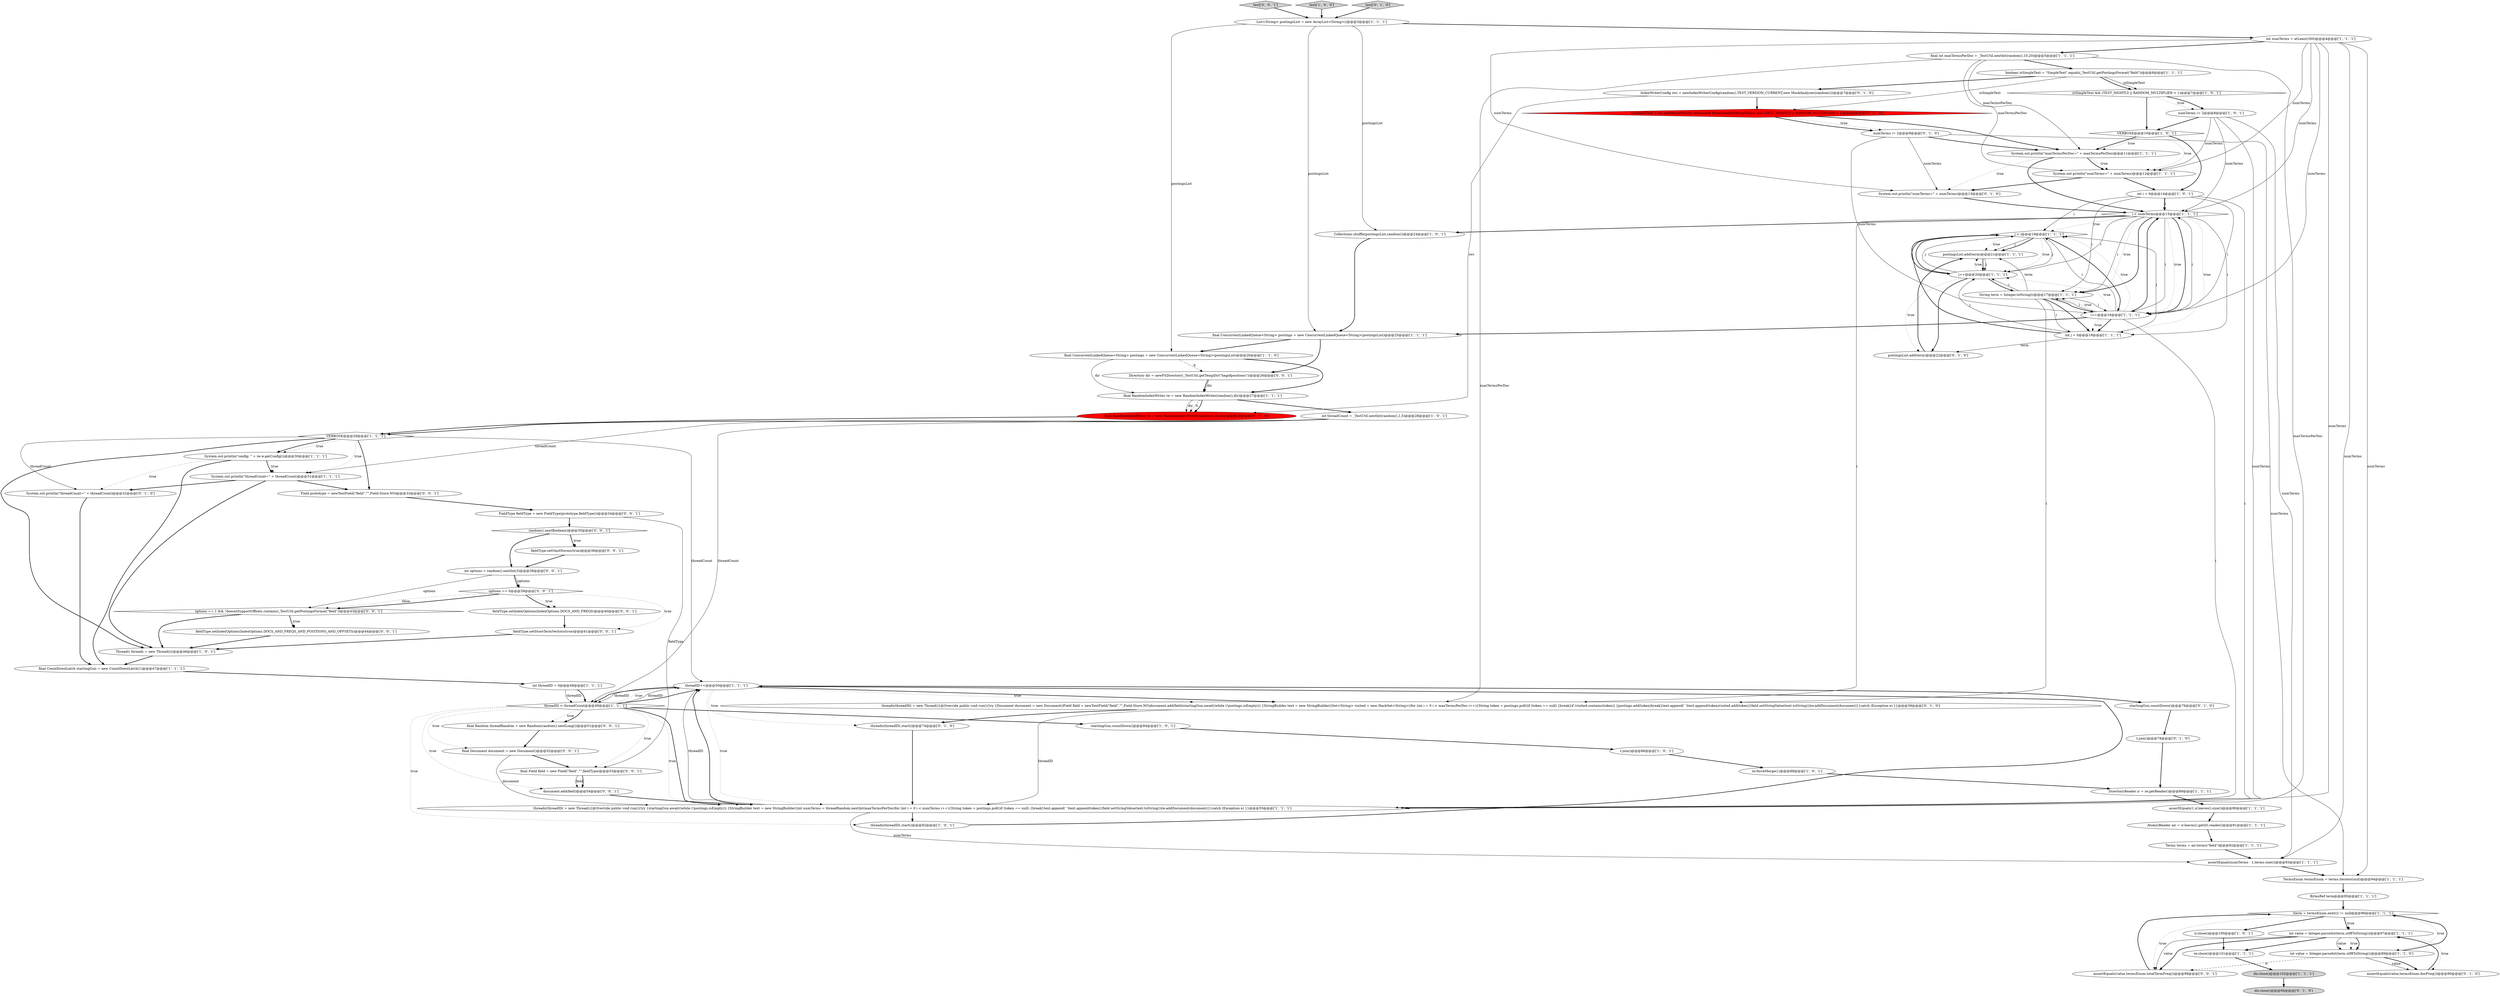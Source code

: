 digraph {
20 [style = filled, label = "threadID++@@@50@@@['1', '1', '1']", fillcolor = white, shape = ellipse image = "AAA0AAABBB1BBB"];
26 [style = filled, label = "i < numTerms@@@15@@@['1', '1', '1']", fillcolor = white, shape = diamond image = "AAA0AAABBB1BBB"];
38 [style = filled, label = "final ConcurrentLinkedQueue<String> postings = new ConcurrentLinkedQueue<String>(postingsList)@@@25@@@['1', '1', '1']", fillcolor = white, shape = ellipse image = "AAA0AAABBB1BBB"];
74 [style = filled, label = "assertEquals(value,termsEnum.totalTermFreq())@@@98@@@['0', '0', '1']", fillcolor = white, shape = ellipse image = "AAA0AAABBB3BBB"];
19 [style = filled, label = "iw.forceMerge(1)@@@88@@@['1', '0', '1']", fillcolor = white, shape = ellipse image = "AAA0AAABBB1BBB"];
33 [style = filled, label = "assertEquals(numTerms - 1,terms.size())@@@93@@@['1', '1', '1']", fillcolor = white, shape = ellipse image = "AAA0AAABBB1BBB"];
57 [style = filled, label = "System.out.println(\"numTerms=\" + numTerms)@@@13@@@['0', '1', '0']", fillcolor = white, shape = ellipse image = "AAA0AAABBB2BBB"];
23 [style = filled, label = "final int maxTermsPerDoc = _TestUtil.nextInt(random(),10,20)@@@5@@@['1', '1', '1']", fillcolor = white, shape = ellipse image = "AAA0AAABBB1BBB"];
10 [style = filled, label = "j < i@@@19@@@['1', '1', '1']", fillcolor = white, shape = diamond image = "AAA0AAABBB1BBB"];
53 [style = filled, label = "System.out.println(\"threadCount=\" + threadCount)@@@32@@@['0', '1', '0']", fillcolor = white, shape = ellipse image = "AAA0AAABBB2BBB"];
32 [style = filled, label = "List<String> postingsList = new ArrayList<String>()@@@3@@@['1', '1', '1']", fillcolor = white, shape = ellipse image = "AAA0AAABBB1BBB"];
65 [style = filled, label = "options == 0@@@39@@@['0', '0', '1']", fillcolor = white, shape = diamond image = "AAA0AAABBB3BBB"];
28 [style = filled, label = "(term = termsEnum.next()) != null@@@96@@@['1', '1', '1']", fillcolor = white, shape = diamond image = "AAA0AAABBB1BBB"];
27 [style = filled, label = "isSimpleText && (TEST_NIGHTLY || RANDOM_MULTIPLIER > 1)@@@7@@@['1', '0', '1']", fillcolor = white, shape = diamond image = "AAA0AAABBB1BBB"];
11 [style = filled, label = "final ConcurrentLinkedQueue<String> postings = new ConcurrentLinkedQueue<String>(postingsList)@@@26@@@['1', '1', '0']", fillcolor = white, shape = ellipse image = "AAA0AAABBB1BBB"];
47 [style = filled, label = "System.out.println(\"config: \" + iw.w.getConfig())@@@30@@@['1', '1', '1']", fillcolor = white, shape = ellipse image = "AAA0AAABBB1BBB"];
71 [style = filled, label = "test['0', '0', '1']", fillcolor = lightgray, shape = diamond image = "AAA0AAABBB3BBB"];
62 [style = filled, label = "startingGun.countDown()@@@76@@@['0', '1', '0']", fillcolor = white, shape = ellipse image = "AAA0AAABBB2BBB"];
24 [style = filled, label = "AtomicReader air = ir.leaves().get(0).reader()@@@91@@@['1', '1', '1']", fillcolor = white, shape = ellipse image = "AAA0AAABBB1BBB"];
4 [style = filled, label = "String term = Integer.toString(i)@@@17@@@['1', '1', '1']", fillcolor = white, shape = ellipse image = "AAA0AAABBB1BBB"];
78 [style = filled, label = "final Random threadRandom = new Random(random().nextLong())@@@51@@@['0', '0', '1']", fillcolor = white, shape = ellipse image = "AAA0AAABBB3BBB"];
7 [style = filled, label = "VERBOSE@@@29@@@['1', '1', '1']", fillcolor = white, shape = diamond image = "AAA0AAABBB1BBB"];
34 [style = filled, label = "System.out.println(\"threadCount=\" + threadCount)@@@31@@@['1', '1', '1']", fillcolor = white, shape = ellipse image = "AAA0AAABBB1BBB"];
76 [style = filled, label = "final Field field = new Field(\"field\",\"\",fieldType)@@@53@@@['0', '0', '1']", fillcolor = white, shape = ellipse image = "AAA0AAABBB3BBB"];
69 [style = filled, label = "FieldType fieldType = new FieldType(prototype.fieldType())@@@34@@@['0', '0', '1']", fillcolor = white, shape = ellipse image = "AAA0AAABBB3BBB"];
29 [style = filled, label = "postingsList.add(term)@@@21@@@['1', '1', '1']", fillcolor = white, shape = ellipse image = "AAA0AAABBB1BBB"];
46 [style = filled, label = "t.join()@@@86@@@['1', '0', '1']", fillcolor = white, shape = ellipse image = "AAA0AAABBB1BBB"];
52 [style = filled, label = "threads(threadID( = new Thread(){@Override public void run(){try {Document document = new Document()Field field = newTextField(\"field\",\"\",Field.Store.NO)document.add(field)startingGun.await()while (!postings.isEmpty()) {StringBuilder text = new StringBuilder()Set<String> visited = new HashSet<String>()for (int i = 0 i < maxTermsPerDoc i++){String token = postings.poll()if (token == null) {break}if (visited.contains(token)) {postings.add(token)break}text.append(' ')text.append(token)visited.add(token)}field.setStringValue(text.toString())iw.addDocument(document)}}catch (Exception e) }}@@@39@@@['0', '1', '0']", fillcolor = white, shape = ellipse image = "AAA0AAABBB2BBB"];
68 [style = filled, label = "fieldType.setOmitNorms(true)@@@36@@@['0', '0', '1']", fillcolor = white, shape = ellipse image = "AAA0AAABBB3BBB"];
17 [style = filled, label = "int j = 0@@@18@@@['1', '1', '1']", fillcolor = white, shape = ellipse image = "AAA0AAABBB1BBB"];
61 [style = filled, label = "(isSimpleText || iwc.getMergePolicy() instanceof MockRandomMergePolicy) && (TEST_NIGHTLY || RANDOM_MULTIPLIER > 1)@@@8@@@['0', '1', '0']", fillcolor = red, shape = diamond image = "AAA1AAABBB2BBB"];
30 [style = filled, label = "int threadCount = _TestUtil.nextInt(random(),1,5)@@@28@@@['1', '0', '1']", fillcolor = white, shape = ellipse image = "AAA0AAABBB1BBB"];
13 [style = filled, label = "TermsEnum termsEnum = terms.iterator(null)@@@94@@@['1', '1', '1']", fillcolor = white, shape = ellipse image = "AAA0AAABBB1BBB"];
8 [style = filled, label = "startingGun.countDown()@@@84@@@['1', '0', '1']", fillcolor = white, shape = ellipse image = "AAA0AAABBB1BBB"];
15 [style = filled, label = "System.out.println(\"maxTermsPerDoc=\" + maxTermsPerDoc)@@@11@@@['1', '1', '1']", fillcolor = white, shape = ellipse image = "AAA0AAABBB1BBB"];
42 [style = filled, label = "boolean isSimpleText = \"SimpleText\".equals(_TestUtil.getPostingsFormat(\"field\"))@@@6@@@['1', '1', '1']", fillcolor = white, shape = ellipse image = "AAA0AAABBB1BBB"];
25 [style = filled, label = "Collections.shuffle(postingsList,random())@@@24@@@['1', '0', '1']", fillcolor = white, shape = ellipse image = "AAA0AAABBB1BBB"];
51 [style = filled, label = "postingsList.add(term)@@@22@@@['0', '1', '0']", fillcolor = white, shape = ellipse image = "AAA0AAABBB2BBB"];
55 [style = filled, label = "final RandomIndexWriter iw = new RandomIndexWriter(random(),dir,iwc)@@@28@@@['0', '1', '0']", fillcolor = red, shape = ellipse image = "AAA1AAABBB2BBB"];
3 [style = filled, label = "test['1', '0', '0']", fillcolor = lightgray, shape = diamond image = "AAA0AAABBB1BBB"];
12 [style = filled, label = "dir.close()@@@102@@@['1', '1', '1']", fillcolor = lightgray, shape = ellipse image = "AAA0AAABBB1BBB"];
67 [style = filled, label = "options == 1 && !doesntSupportOffsets.contains(_TestUtil.getPostingsFormat(\"field\"))@@@43@@@['0', '0', '1']", fillcolor = white, shape = diamond image = "AAA0AAABBB3BBB"];
21 [style = filled, label = "ir.close()@@@100@@@['1', '0', '1']", fillcolor = white, shape = ellipse image = "AAA0AAABBB1BBB"];
72 [style = filled, label = "Directory dir = newFSDirectory(_TestUtil.getTempDir(\"bagofpositions\"))@@@26@@@['0', '0', '1']", fillcolor = white, shape = ellipse image = "AAA0AAABBB3BBB"];
77 [style = filled, label = "Field prototype = newTextField(\"field\",\"\",Field.Store.NO)@@@33@@@['0', '0', '1']", fillcolor = white, shape = ellipse image = "AAA0AAABBB3BBB"];
58 [style = filled, label = "IndexWriterConfig iwc = newIndexWriterConfig(random(),TEST_VERSION_CURRENT,new MockAnalyzer(random()))@@@7@@@['0', '1', '0']", fillcolor = white, shape = ellipse image = "AAA0AAABBB2BBB"];
36 [style = filled, label = "threads(threadID(.start()@@@82@@@['1', '0', '1']", fillcolor = white, shape = ellipse image = "AAA0AAABBB1BBB"];
1 [style = filled, label = "final RandomIndexWriter iw = new RandomIndexWriter(random(),dir)@@@27@@@['1', '1', '1']", fillcolor = white, shape = ellipse image = "AAA0AAABBB1BBB"];
45 [style = filled, label = "int numTerms = atLeast(300)@@@4@@@['1', '1', '1']", fillcolor = white, shape = ellipse image = "AAA0AAABBB1BBB"];
35 [style = filled, label = "final CountDownLatch startingGun = new CountDownLatch(1)@@@47@@@['1', '1', '1']", fillcolor = white, shape = ellipse image = "AAA0AAABBB1BBB"];
6 [style = filled, label = "numTerms /= 2@@@8@@@['1', '0', '1']", fillcolor = white, shape = ellipse image = "AAA0AAABBB1BBB"];
5 [style = filled, label = "VERBOSE@@@10@@@['1', '0', '1']", fillcolor = white, shape = diamond image = "AAA0AAABBB1BBB"];
22 [style = filled, label = "BytesRef term@@@95@@@['1', '1', '1']", fillcolor = white, shape = ellipse image = "AAA0AAABBB1BBB"];
49 [style = filled, label = "dir.close()@@@94@@@['0', '1', '0']", fillcolor = lightgray, shape = ellipse image = "AAA0AAABBB2BBB"];
56 [style = filled, label = "threads(threadID(.start()@@@74@@@['0', '1', '0']", fillcolor = white, shape = ellipse image = "AAA0AAABBB2BBB"];
59 [style = filled, label = "assertEquals(value,termsEnum.docFreq())@@@90@@@['0', '1', '0']", fillcolor = white, shape = ellipse image = "AAA0AAABBB2BBB"];
2 [style = filled, label = "threads(threadID( = new Thread(){@Override public void run(){try {startingGun.await()while (!postings.isEmpty()) {StringBuilder text = new StringBuilder()int numTerms = threadRandom.nextInt(maxTermsPerDoc)for (int i = 0 i < numTerms i++){String token = postings.poll()if (token == null) {break}text.append(' ')text.append(token)}field.setStringValue(text.toString())iw.addDocument(document)}}catch (Exception e) }}@@@55@@@['1', '1', '1']", fillcolor = white, shape = ellipse image = "AAA0AAABBB1BBB"];
48 [style = filled, label = "DirectoryReader ir = iw.getReader()@@@89@@@['1', '1', '1']", fillcolor = white, shape = ellipse image = "AAA0AAABBB1BBB"];
73 [style = filled, label = "final Document document = new Document()@@@52@@@['0', '0', '1']", fillcolor = white, shape = ellipse image = "AAA0AAABBB3BBB"];
41 [style = filled, label = "assertEquals(1,ir.leaves().size())@@@90@@@['1', '1', '1']", fillcolor = white, shape = ellipse image = "AAA0AAABBB1BBB"];
40 [style = filled, label = "int threadID = 0@@@48@@@['1', '1', '1']", fillcolor = white, shape = ellipse image = "AAA0AAABBB1BBB"];
60 [style = filled, label = "numTerms /= 2@@@9@@@['0', '1', '0']", fillcolor = white, shape = ellipse image = "AAA0AAABBB2BBB"];
54 [style = filled, label = "t.join()@@@78@@@['0', '1', '0']", fillcolor = white, shape = ellipse image = "AAA0AAABBB2BBB"];
39 [style = filled, label = "int value = Integer.parseInt(term.utf8ToString())@@@97@@@['1', '1', '1']", fillcolor = white, shape = ellipse image = "AAA0AAABBB1BBB"];
31 [style = filled, label = "iw.close()@@@101@@@['1', '1', '1']", fillcolor = white, shape = ellipse image = "AAA0AAABBB1BBB"];
75 [style = filled, label = "fieldType.setStoreTermVectors(true)@@@41@@@['0', '0', '1']", fillcolor = white, shape = ellipse image = "AAA0AAABBB3BBB"];
50 [style = filled, label = "test['0', '1', '0']", fillcolor = lightgray, shape = diamond image = "AAA0AAABBB2BBB"];
44 [style = filled, label = "j++@@@20@@@['1', '1', '1']", fillcolor = white, shape = ellipse image = "AAA0AAABBB1BBB"];
70 [style = filled, label = "fieldType.setIndexOptions(IndexOptions.DOCS_AND_FREQS)@@@40@@@['0', '0', '1']", fillcolor = white, shape = ellipse image = "AAA0AAABBB3BBB"];
14 [style = filled, label = "int value = Integer.parseInt(term.utf8ToString())@@@89@@@['1', '1', '0']", fillcolor = white, shape = ellipse image = "AAA0AAABBB1BBB"];
66 [style = filled, label = "document.add(field)@@@54@@@['0', '0', '1']", fillcolor = white, shape = ellipse image = "AAA0AAABBB3BBB"];
37 [style = filled, label = "int i = 0@@@14@@@['1', '0', '1']", fillcolor = white, shape = ellipse image = "AAA0AAABBB1BBB"];
64 [style = filled, label = "fieldType.setIndexOptions(IndexOptions.DOCS_AND_FREQS_AND_POSITIONS_AND_OFFSETS)@@@44@@@['0', '0', '1']", fillcolor = white, shape = ellipse image = "AAA0AAABBB3BBB"];
16 [style = filled, label = "threadID < threadCount@@@49@@@['1', '1', '1']", fillcolor = white, shape = diamond image = "AAA0AAABBB1BBB"];
0 [style = filled, label = "Terms terms = air.terms(\"field\")@@@92@@@['1', '1', '1']", fillcolor = white, shape = ellipse image = "AAA0AAABBB1BBB"];
79 [style = filled, label = "int options = random().nextInt(3)@@@38@@@['0', '0', '1']", fillcolor = white, shape = ellipse image = "AAA0AAABBB3BBB"];
18 [style = filled, label = "Thread(( threads = new Thread((((@@@46@@@['1', '0', '1']", fillcolor = white, shape = ellipse image = "AAA0AAABBB1BBB"];
63 [style = filled, label = "random().nextBoolean()@@@35@@@['0', '0', '1']", fillcolor = white, shape = diamond image = "AAA0AAABBB3BBB"];
9 [style = filled, label = "i++@@@16@@@['1', '1', '1']", fillcolor = white, shape = ellipse image = "AAA0AAABBB1BBB"];
43 [style = filled, label = "System.out.println(\"numTerms=\" + numTerms)@@@12@@@['1', '1', '1']", fillcolor = white, shape = ellipse image = "AAA0AAABBB1BBB"];
50->32 [style = bold, label=""];
26->44 [style = solid, label="i"];
45->57 [style = solid, label="numTerms"];
10->44 [style = dotted, label="true"];
1->55 [style = dashed, label="0"];
65->67 [style = bold, label=""];
73->2 [style = solid, label="document"];
1->55 [style = bold, label=""];
7->34 [style = dotted, label="true"];
62->54 [style = bold, label=""];
2->33 [style = solid, label="numTerms"];
9->26 [style = solid, label="i"];
64->18 [style = bold, label=""];
28->14 [style = dotted, label="true"];
34->18 [style = bold, label=""];
9->2 [style = solid, label="i"];
39->14 [style = bold, label=""];
5->15 [style = bold, label=""];
26->9 [style = bold, label=""];
37->4 [style = solid, label="i"];
14->28 [style = bold, label=""];
6->33 [style = solid, label="numTerms"];
16->20 [style = dotted, label="true"];
47->34 [style = dotted, label="true"];
65->75 [style = dotted, label="true"];
1->30 [style = bold, label=""];
58->55 [style = solid, label="iwc"];
47->53 [style = dotted, label="true"];
36->20 [style = bold, label=""];
9->10 [style = solid, label="i"];
10->29 [style = dotted, label="true"];
32->11 [style = solid, label="postingsList"];
23->52 [style = solid, label="maxTermsPerDoc"];
38->72 [style = bold, label=""];
9->26 [style = bold, label=""];
20->56 [style = dotted, label="true"];
44->51 [style = bold, label=""];
45->13 [style = solid, label="numTerms"];
5->43 [style = dotted, label="true"];
28->21 [style = bold, label=""];
39->74 [style = solid, label="value"];
21->31 [style = bold, label=""];
40->16 [style = bold, label=""];
20->16 [style = bold, label=""];
39->31 [style = bold, label=""];
15->43 [style = dotted, label="true"];
2->36 [style = bold, label=""];
16->78 [style = dotted, label="true"];
18->35 [style = bold, label=""];
29->44 [style = bold, label=""];
20->62 [style = bold, label=""];
26->17 [style = solid, label="i"];
65->70 [style = dotted, label="true"];
13->22 [style = bold, label=""];
4->52 [style = solid, label="i"];
27->5 [style = bold, label=""];
47->34 [style = bold, label=""];
73->76 [style = bold, label=""];
9->4 [style = solid, label="i"];
9->38 [style = bold, label=""];
26->4 [style = dotted, label="true"];
15->57 [style = dotted, label="true"];
5->37 [style = bold, label=""];
34->53 [style = bold, label=""];
37->9 [style = solid, label="i"];
4->44 [style = solid, label="i"];
2->20 [style = bold, label=""];
69->76 [style = solid, label="fieldType"];
48->41 [style = bold, label=""];
67->64 [style = bold, label=""];
17->44 [style = solid, label="j"];
30->34 [style = solid, label="threadCount"];
67->18 [style = bold, label=""];
37->26 [style = bold, label=""];
72->1 [style = bold, label=""];
45->9 [style = solid, label="numTerms"];
38->11 [style = bold, label=""];
24->0 [style = bold, label=""];
75->18 [style = bold, label=""];
16->20 [style = solid, label="threadID"];
61->60 [style = dotted, label="true"];
9->17 [style = bold, label=""];
76->66 [style = solid, label="field"];
59->39 [style = bold, label=""];
20->52 [style = bold, label=""];
26->9 [style = dotted, label="true"];
16->78 [style = bold, label=""];
26->4 [style = bold, label=""];
33->13 [style = bold, label=""];
4->17 [style = solid, label="i"];
60->13 [style = solid, label="numTerms"];
53->35 [style = bold, label=""];
17->51 [style = solid, label="term"];
35->40 [style = bold, label=""];
10->44 [style = solid, label="j"];
16->76 [style = dotted, label="true"];
66->2 [style = bold, label=""];
10->44 [style = bold, label=""];
44->4 [style = bold, label=""];
79->65 [style = solid, label="options"];
55->7 [style = bold, label=""];
30->7 [style = bold, label=""];
70->75 [style = bold, label=""];
17->10 [style = solid, label="j"];
65->67 [style = dotted, label="false"];
71->32 [style = bold, label=""];
40->16 [style = solid, label="threadID"];
9->4 [style = dotted, label="true"];
46->19 [style = bold, label=""];
78->73 [style = bold, label=""];
16->20 [style = bold, label=""];
9->10 [style = dotted, label="true"];
6->43 [style = solid, label="numTerms"];
42->27 [style = solid, label="isSimpleText"];
45->2 [style = solid, label="numTerms"];
63->68 [style = dotted, label="true"];
44->29 [style = dotted, label="true"];
25->38 [style = bold, label=""];
1->55 [style = solid, label="dir"];
7->53 [style = solid, label="threadCount"];
11->72 [style = dashed, label="0"];
17->10 [style = bold, label=""];
4->9 [style = bold, label=""];
4->9 [style = solid, label="i"];
45->33 [style = solid, label="numTerms"];
58->61 [style = bold, label=""];
4->17 [style = bold, label=""];
45->23 [style = bold, label=""];
63->79 [style = bold, label=""];
16->8 [style = bold, label=""];
32->25 [style = solid, label="postingsList"];
68->79 [style = bold, label=""];
28->39 [style = bold, label=""];
57->26 [style = bold, label=""];
30->16 [style = solid, label="threadCount"];
20->52 [style = dotted, label="true"];
77->69 [style = bold, label=""];
16->36 [style = dotted, label="true"];
52->2 [style = solid, label="threadID"];
37->26 [style = solid, label="i"];
22->28 [style = bold, label=""];
10->29 [style = solid, label="j"];
7->20 [style = solid, label="threadCount"];
34->77 [style = bold, label=""];
2->20 [style = solid, label="threadID"];
39->14 [style = solid, label="value"];
20->16 [style = solid, label="threadID"];
5->15 [style = dotted, label="true"];
31->12 [style = bold, label=""];
79->65 [style = bold, label=""];
7->77 [style = bold, label=""];
76->66 [style = bold, label=""];
44->51 [style = dotted, label="true"];
39->14 [style = dotted, label="true"];
11->1 [style = solid, label="dir"];
23->42 [style = bold, label=""];
9->44 [style = dotted, label="true"];
12->49 [style = bold, label=""];
51->29 [style = bold, label=""];
45->43 [style = solid, label="numTerms"];
6->5 [style = bold, label=""];
42->58 [style = bold, label=""];
16->73 [style = dotted, label="true"];
23->2 [style = solid, label="maxTermsPerDoc"];
14->59 [style = solid, label="value"];
26->17 [style = dotted, label="true"];
60->57 [style = solid, label="numTerms"];
15->43 [style = bold, label=""];
39->59 [style = dotted, label="true"];
42->61 [style = solid, label="isSimpleText"];
7->18 [style = bold, label=""];
42->27 [style = bold, label=""];
10->9 [style = bold, label=""];
37->10 [style = solid, label="i"];
74->28 [style = bold, label=""];
56->2 [style = bold, label=""];
14->74 [style = dashed, label="0"];
32->45 [style = bold, label=""];
60->9 [style = solid, label="numTerms"];
61->60 [style = bold, label=""];
43->57 [style = bold, label=""];
19->48 [style = bold, label=""];
16->2 [style = dotted, label="true"];
65->70 [style = bold, label=""];
41->24 [style = bold, label=""];
11->1 [style = bold, label=""];
7->47 [style = bold, label=""];
45->26 [style = solid, label="numTerms"];
72->1 [style = solid, label="dir"];
67->64 [style = dotted, label="true"];
26->52 [style = solid, label="i"];
23->15 [style = solid, label="maxTermsPerDoc"];
26->25 [style = bold, label=""];
4->29 [style = solid, label="term"];
9->17 [style = dotted, label="true"];
6->2 [style = solid, label="numTerms"];
44->10 [style = bold, label=""];
52->56 [style = bold, label=""];
60->15 [style = bold, label=""];
54->48 [style = bold, label=""];
39->74 [style = bold, label=""];
43->37 [style = bold, label=""];
16->2 [style = bold, label=""];
32->38 [style = solid, label="postingsList"];
37->2 [style = solid, label="i"];
47->35 [style = bold, label=""];
44->10 [style = solid, label="j"];
27->6 [style = bold, label=""];
6->26 [style = solid, label="numTerms"];
15->26 [style = bold, label=""];
16->66 [style = dotted, label="true"];
26->9 [style = solid, label="i"];
8->46 [style = bold, label=""];
0->33 [style = bold, label=""];
10->29 [style = bold, label=""];
63->68 [style = bold, label=""];
26->4 [style = solid, label="i"];
79->67 [style = solid, label="options"];
7->47 [style = dotted, label="true"];
61->15 [style = bold, label=""];
26->10 [style = dotted, label="true"];
23->43 [style = solid, label="maxTermsPerDoc"];
20->2 [style = dotted, label="true"];
29->44 [style = solid, label="j"];
14->59 [style = bold, label=""];
27->6 [style = dotted, label="true"];
3->32 [style = bold, label=""];
28->39 [style = dotted, label="true"];
28->74 [style = dotted, label="true"];
69->63 [style = bold, label=""];
}
